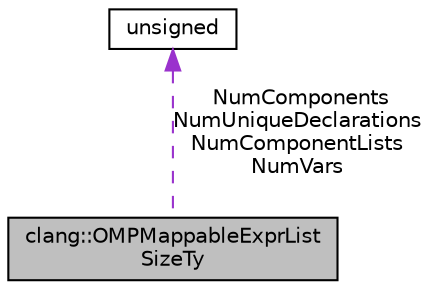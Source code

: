 digraph "clang::OMPMappableExprListSizeTy"
{
 // LATEX_PDF_SIZE
  bgcolor="transparent";
  edge [fontname="Helvetica",fontsize="10",labelfontname="Helvetica",labelfontsize="10"];
  node [fontname="Helvetica",fontsize="10",shape=record];
  Node1 [label="clang::OMPMappableExprList\lSizeTy",height=0.2,width=0.4,color="black", fillcolor="grey75", style="filled", fontcolor="black",tooltip="This structure contains all sizes needed for by an OMPMappableExprListClause."];
  Node2 -> Node1 [dir="back",color="darkorchid3",fontsize="10",style="dashed",label=" NumComponents\nNumUniqueDeclarations\nNumComponentLists\nNumVars" ,fontname="Helvetica"];
  Node2 [label="unsigned",height=0.2,width=0.4,color="black",URL="$classunsigned.html",tooltip=" "];
}
